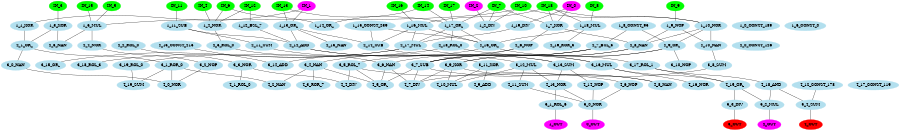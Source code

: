 digraph EACircuit {
rankdir=BT;
edge [dir=none];
size="6,6";
ordering=out;
node [color=magenta, style=filled];
"IN_0";
"IN_1";
"IN_2";
node [color=green, style=filled];
"IN_3";
"IN_4";
"IN_5";
"IN_6";
"IN_7";
"IN_8";
"IN_9";
"IN_10";
"IN_11";
"IN_12";
"IN_13";
"IN_14";
"IN_15";
"IN_16";
"IN_17";
"IN_18";
node [color=lightblue2, style=filled];
{ rank=same; "1_0_CONST_189"; "1_1_XOR"; "1_2_DIV"; "1_3_XOR"; "1_4_NOR"; "1_5_MUL"; "1_6_CONST_0"; "1_7_XOR"; "1_8_CONST_95"; "1_9_NOP"; "1_10_NOR"; "1_11_SUB"; "1_12_BSL_7"; "1_13_OR_"; "1_14_OR_"; "1_15_CONST_239"; "1_16_MUL"; "1_17_OR_"; "1_18_MUL"; "1_19_DIV"; }
"1_1_XOR" -> "IN_1";
"1_2_DIV" -> "IN_2";
"1_2_DIV" -> "IN_7";
"1_2_DIV" -> "IN_10";
"1_3_XOR" -> "IN_3";
"1_4_NOR" -> "IN_4";
"1_4_NOR" -> "IN_6";
"1_4_NOR" -> "IN_12";
"1_5_MUL" -> "IN_15";
"1_5_MUL" -> "IN_5";
"1_5_MUL" -> "IN_10";
"1_7_XOR" -> "IN_18";
"1_7_XOR" -> "IN_0";
"1_7_XOR" -> "IN_7";
"1_9_NOP" -> "IN_9";
"1_10_NOR" -> "IN_10";
"1_10_NOR" -> "IN_18";
"1_11_SUB" -> "IN_11";
"1_12_BSL_7" -> "IN_12";
"1_13_OR_" -> "IN_13";
"1_13_OR_" -> "IN_1";
"1_14_OR_" -> "IN_6";
"1_14_OR_" -> "IN_14";
"1_16_MUL" -> "IN_16";
"1_16_MUL" -> "IN_18";
"1_17_OR_" -> "IN_13";
"1_17_OR_" -> "IN_14";
"1_17_OR_" -> "IN_17";
"1_17_OR_" -> "IN_7";
"1_18_MUL" -> "IN_18";
"1_18_MUL" -> "IN_8";
"1_19_DIV" -> "IN_0";
node [color=lightblue2, style=filled];
{ rank=same; "2_0_CONST_126"; "2_1_OR_"; "2_2_ROL_0"; "2_3_NAN"; "2_4_NOR"; "2_5_ROL_0"; "2_6_NOP"; "2_7_BSL_5"; "2_8_NAN"; "2_9_OR_"; "2_10_NAN"; "2_11_SUM"; "2_12_ADD"; "2_13_NAN"; "2_14_SUB"; "2_15_CONST_215"; "2_16_OR_"; "2_17_MUL"; "2_18_ROL_0"; "2_19_ROR_3"; }
"2_1_OR_" -> "1_1_XOR";
"2_1_OR_" -> "1_3_XOR";
"2_3_NAN" -> "1_3_XOR";
"2_3_NAN" -> "1_5_MUL";
"2_4_NOR" -> "1_5_MUL";
"2_5_ROL_0" -> "1_4_NOR";
"2_6_NOP" -> "1_7_XOR";
"2_7_BSL_5" -> "1_8_CONST_95";
"2_8_NAN" -> "1_7_XOR";
"2_8_NAN" -> "1_9_NOP";
"2_8_NAN" -> "1_10_NOR";
"2_9_OR_" -> "1_8_CONST_95";
"2_9_OR_" -> "1_10_NOR";
"2_10_NAN" -> "1_9_NOP";
"2_10_NAN" -> "1_10_NOR";
"2_11_SUM" -> "1_11_SUB";
"2_12_ADD" -> "1_11_SUB";
"2_12_ADD" -> "1_12_BSL_7";
"2_12_ADD" -> "1_13_OR_";
"2_13_NAN" -> "1_13_OR_";
"2_14_SUB" -> "1_13_OR_";
"2_14_SUB" -> "1_15_CONST_239";
"2_14_SUB" -> "1_16_MUL";
"2_16_OR_" -> "1_15_CONST_239";
"2_16_OR_" -> "1_16_MUL";
"2_16_OR_" -> "1_17_OR_";
"2_16_OR_" -> "1_18_MUL";
"2_17_MUL" -> "1_16_MUL";
"2_17_MUL" -> "1_17_OR_";
"2_17_MUL" -> "1_19_DIV";
"2_18_ROL_0" -> "1_17_OR_";
"2_19_ROR_3" -> "1_18_MUL";
node [color=lightblue2, style=filled];
{ rank=same; "3_0_NAN"; "3_1_ROR_0"; "3_2_NOP"; "3_3_NOR"; "3_4_NAN"; "3_5_ROL_7"; "3_6_NAN"; "3_7_SUB"; "3_8_SUM"; "3_9_XOR"; "3_10_NOP"; "3_11_XOR"; "3_12_MUL"; "3_13_SUM"; "3_14_ADD"; "3_15_OR_"; "3_16_MUL"; "3_17_ROL_1"; "3_18_ROL_3"; "3_19_ROL_0"; }
"3_0_NAN" -> "2_1_OR_";
"3_1_ROR_0" -> "2_1_OR_";
"3_2_NOP" -> "2_4_NOR";
"3_3_NOR" -> "2_2_ROL_0";
"3_4_NAN" -> "2_6_NOP";
"3_5_ROL_7" -> "2_7_BSL_5";
"3_6_NAN" -> "2_5_ROL_0";
"3_6_NAN" -> "2_7_BSL_5";
"3_7_SUB" -> "2_6_NOP";
"3_7_SUB" -> "2_7_BSL_5";
"3_7_SUB" -> "2_8_NAN";
"3_7_SUB" -> "2_9_OR_";
"3_8_SUM" -> "2_10_NAN";
"3_9_XOR" -> "2_8_NAN";
"3_9_XOR" -> "2_9_OR_";
"3_10_NOP" -> "2_9_OR_";
"3_11_XOR" -> "2_11_SUM";
"3_12_MUL" -> "2_12_ADD";
"3_13_SUM" -> "2_12_ADD";
"3_13_SUM" -> "2_14_SUB";
"3_14_ADD" -> "2_15_CONST_215";
"3_14_ADD" -> "2_16_OR_";
"3_15_OR_" -> "2_17_MUL";
"3_16_MUL" -> "2_17_MUL";
"3_16_MUL" -> "2_18_ROL_0";
"3_17_ROL_1" -> "2_16_OR_";
"3_18_ROL_3" -> "2_17_MUL";
"3_19_ROL_0" -> "2_18_ROL_0";
node [color=lightblue2, style=filled];
{ rank=same; "4_0_NOR"; "4_1_ROL_0"; "4_2_NAN"; "4_3_ROR_7"; "4_4_DIV"; "4_5_OR_"; "4_6_NOP"; "4_7_DIV"; "4_8_NAN"; "4_9_ADD"; "4_10_MUL"; "4_11_SUM"; "4_12_CONST_178"; "4_13_NOR"; "4_14_NOP"; "4_15_OR_"; "4_16_NOR"; "4_17_CONST_119"; "4_18_AND"; "4_19_SUM"; }
"4_0_NOR" -> "3_0_NAN";
"4_0_NOR" -> "3_1_ROR_0";
"4_0_NOR" -> "3_2_NOP";
"4_1_ROL_0" -> "3_3_NOR";
"4_2_NAN" -> "3_1_ROR_0";
"4_2_NAN" -> "3_4_NAN";
"4_3_ROR_7" -> "3_4_NAN";
"4_4_DIV" -> "3_3_NOR";
"4_4_DIV" -> "3_5_ROL_7";
"4_5_OR_" -> "3_4_NAN";
"4_5_OR_" -> "3_5_ROL_7";
"4_5_OR_" -> "3_6_NAN";
"4_5_OR_" -> "3_7_SUB";
"4_6_NOP" -> "3_5_ROL_7";
"4_7_DIV" -> "3_6_NAN";
"4_7_DIV" -> "3_7_SUB";
"4_7_DIV" -> "3_8_SUM";
"4_7_DIV" -> "3_9_XOR";
"4_8_NAN" -> "3_7_SUB";
"4_8_NAN" -> "3_9_XOR";
"4_9_ADD" -> "3_11_XOR";
"4_10_MUL" -> "3_9_XOR";
"4_10_MUL" -> "3_11_XOR";
"4_10_MUL" -> "3_12_MUL";
"4_11_SUM" -> "3_12_MUL";
"4_13_NOR" -> "3_12_MUL";
"4_13_NOR" -> "3_13_SUM";
"4_14_NOP" -> "3_13_SUM";
"4_15_OR_" -> "3_16_MUL";
"4_15_OR_" -> "3_17_ROL_1";
"4_16_NOR" -> "3_16_MUL";
"4_18_AND" -> "3_17_ROL_1";
"4_19_SUM" -> "3_19_ROL_0";
"4_19_SUM" -> "3_1_ROR_0";
node [color=lightblue2, style=filled];
{ rank=same; "5_0_NOR"; "5_1_ROL_6"; "5_2_MUL"; "5_3_DIV"; "5_4_SUM"; }
"5_0_NOR" -> "4_11_SUM";
"5_0_NOR" -> "4_13_NOR";
"5_0_NOR" -> "4_14_NOP";
"5_0_NOR" -> "4_6_NOP";
"5_1_ROL_6" -> "4_13_NOR";
"5_2_MUL" -> "4_15_OR_";
"5_2_MUL" -> "4_18_AND";
"5_3_DIV" -> "4_15_OR_";
"5_4_SUM" -> "4_18_AND";
"5_4_SUM" -> "4_12_CONST_178";
node [color=magenta];
"0_OUT" -> "5_0_NOR";
"1_OUT" -> "5_1_ROL_6";
"2_OUT" -> "5_2_MUL";
node [color=red];
"3_OUT" -> "5_3_DIV";
"4_OUT" -> "5_4_SUM";
}